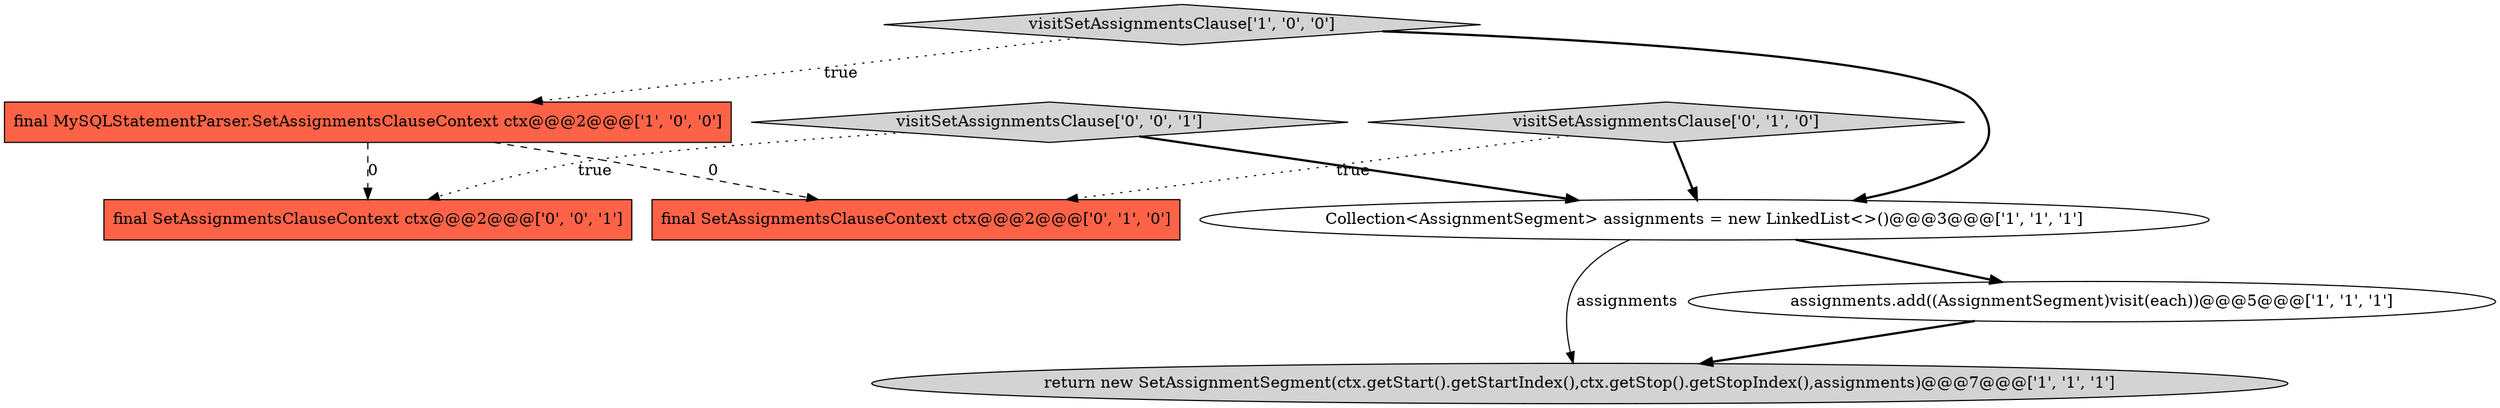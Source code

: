 digraph {
1 [style = filled, label = "Collection<AssignmentSegment> assignments = new LinkedList<>()@@@3@@@['1', '1', '1']", fillcolor = white, shape = ellipse image = "AAA0AAABBB1BBB"];
0 [style = filled, label = "return new SetAssignmentSegment(ctx.getStart().getStartIndex(),ctx.getStop().getStopIndex(),assignments)@@@7@@@['1', '1', '1']", fillcolor = lightgray, shape = ellipse image = "AAA0AAABBB1BBB"];
2 [style = filled, label = "assignments.add((AssignmentSegment)visit(each))@@@5@@@['1', '1', '1']", fillcolor = white, shape = ellipse image = "AAA0AAABBB1BBB"];
5 [style = filled, label = "final SetAssignmentsClauseContext ctx@@@2@@@['0', '1', '0']", fillcolor = tomato, shape = box image = "AAA1AAABBB2BBB"];
7 [style = filled, label = "visitSetAssignmentsClause['0', '0', '1']", fillcolor = lightgray, shape = diamond image = "AAA0AAABBB3BBB"];
4 [style = filled, label = "final MySQLStatementParser.SetAssignmentsClauseContext ctx@@@2@@@['1', '0', '0']", fillcolor = tomato, shape = box image = "AAA1AAABBB1BBB"];
8 [style = filled, label = "final SetAssignmentsClauseContext ctx@@@2@@@['0', '0', '1']", fillcolor = tomato, shape = box image = "AAA0AAABBB3BBB"];
6 [style = filled, label = "visitSetAssignmentsClause['0', '1', '0']", fillcolor = lightgray, shape = diamond image = "AAA0AAABBB2BBB"];
3 [style = filled, label = "visitSetAssignmentsClause['1', '0', '0']", fillcolor = lightgray, shape = diamond image = "AAA0AAABBB1BBB"];
4->5 [style = dashed, label="0"];
6->1 [style = bold, label=""];
3->4 [style = dotted, label="true"];
1->2 [style = bold, label=""];
2->0 [style = bold, label=""];
7->1 [style = bold, label=""];
3->1 [style = bold, label=""];
7->8 [style = dotted, label="true"];
1->0 [style = solid, label="assignments"];
6->5 [style = dotted, label="true"];
4->8 [style = dashed, label="0"];
}

